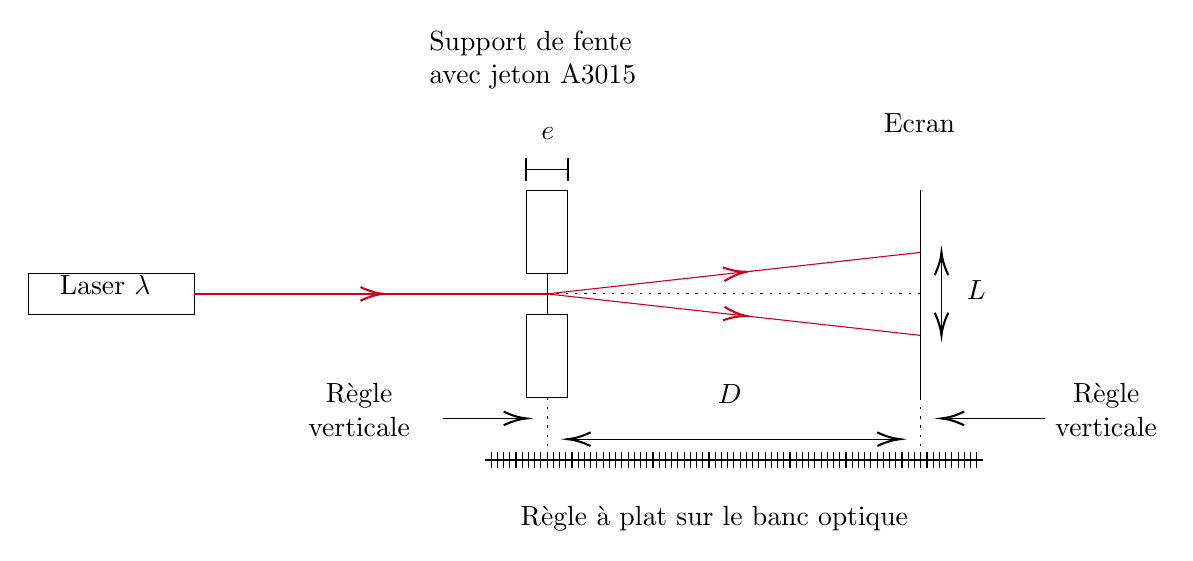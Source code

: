 
\begin{tikzpicture}[x=0.75pt,y=0.75pt,yscale=-1,xscale=1]
%uncomment if require: \path (0,300); %set diagram left start at 0, and has height of 300

%Flowchart: Process [id:dp6086218837893427] 
\draw   (60,140) -- (140,140) -- (140,160) -- (60,160) -- cycle ;
%Straight Lines [id:da38385449858597576] 
\draw [color={rgb, 255:red, 208; green, 2; blue, 27 }  ,draw opacity=1 ][line width=0.75]    (140,150) -- (310,150) ;
\draw [shift={(231,150)}, rotate = 180] [color={rgb, 255:red, 208; green, 2; blue, 27 }  ,draw opacity=1 ][line width=0.75]    (10.93,-3.29) .. controls (6.95,-1.4) and (3.31,-0.3) .. (0,0) .. controls (3.31,0.3) and (6.95,1.4) .. (10.93,3.29)   ;
%Straight Lines [id:da8505256469428157] 
\draw [color={rgb, 255:red, 208; green, 2; blue, 27 }  ,draw opacity=1 ]   (310,150) -- (490,130) ;
\draw [shift={(405.96,139.34)}, rotate = 173.66] [color={rgb, 255:red, 208; green, 2; blue, 27 }  ,draw opacity=1 ][line width=0.75]    (10.93,-3.29) .. controls (6.95,-1.4) and (3.31,-0.3) .. (0,0) .. controls (3.31,0.3) and (6.95,1.4) .. (10.93,3.29)   ;
%Straight Lines [id:da09375676890060713] 
\draw [color={rgb, 255:red, 208; green, 2; blue, 27 }  ,draw opacity=1 ]   (310,150) -- (490,170) ;
\draw [shift={(405.96,160.66)}, rotate = 186.34] [color={rgb, 255:red, 208; green, 2; blue, 27 }  ,draw opacity=1 ][line width=0.75]    (10.93,-3.29) .. controls (6.95,-1.4) and (3.31,-0.3) .. (0,0) .. controls (3.31,0.3) and (6.95,1.4) .. (10.93,3.29)   ;
%Straight Lines [id:da6004144363266697] 
\draw  [dash pattern={on 0.84pt off 2.51pt}]  (310,150) -- (490,150) ;
%Straight Lines [id:da19124540000034584] 
\draw    (490,100) -- (490,200) ;
%Straight Lines [id:da2398039016356004] 
\draw  [dash pattern={on 0.84pt off 2.51pt}]  (310,200) -- (310,230) ;
%Shape: Rectangle [id:dp37982021323713533] 
\draw   (300,100) -- (320,100) -- (320,140) -- (300,140) -- cycle ;
%Shape: Rectangle [id:dp9665691920024131] 
\draw   (300,160) -- (320,160) -- (320,200) -- (300,200) -- cycle ;
%Straight Lines [id:da33860911421706397] 
\draw    (310,140) -- (310,160) ;
%Straight Lines [id:da9593511627291105] 
\draw    (260,210) -- (298,210) ;
\draw [shift={(300,210)}, rotate = 180] [color={rgb, 255:red, 0; green, 0; blue, 0 }  ][line width=0.75]    (10.93,-3.29) .. controls (6.95,-1.4) and (3.31,-0.3) .. (0,0) .. controls (3.31,0.3) and (6.95,1.4) .. (10.93,3.29)   ;
%Straight Lines [id:da6509863973529162] 
\draw    (280,230) -- (520,230) (283,226) -- (283,234)(286,226) -- (286,234)(289,226) -- (289,234)(292,226) -- (292,234)(295,226) -- (295,234)(298,226) -- (298,234)(301,226) -- (301,234)(304,226) -- (304,234)(307,226) -- (307,234)(310,226) -- (310,234)(313,226) -- (313,234)(316,226) -- (316,234)(319,226) -- (319,234)(322,226) -- (322,234)(325,226) -- (325,234)(328,226) -- (328,234)(331,226) -- (331,234)(334,226) -- (334,234)(337,226) -- (337,234)(340,226) -- (340,234)(343,226) -- (343,234)(346,226) -- (346,234)(349,226) -- (349,234)(352,226) -- (352,234)(355,226) -- (355,234)(358,226) -- (358,234)(361,226) -- (361,234)(364,226) -- (364,234)(367,226) -- (367,234)(370,226) -- (370,234)(373,226) -- (373,234)(376,226) -- (376,234)(379,226) -- (379,234)(382,226) -- (382,234)(385,226) -- (385,234)(388,226) -- (388,234)(391,226) -- (391,234)(394,226) -- (394,234)(397,226) -- (397,234)(400,226) -- (400,234)(403,226) -- (403,234)(406,226) -- (406,234)(409,226) -- (409,234)(412,226) -- (412,234)(415,226) -- (415,234)(418,226) -- (418,234)(421,226) -- (421,234)(424,226) -- (424,234)(427,226) -- (427,234)(430,226) -- (430,234)(433,226) -- (433,234)(436,226) -- (436,234)(439,226) -- (439,234)(442,226) -- (442,234)(445,226) -- (445,234)(448,226) -- (448,234)(451,226) -- (451,234)(454,226) -- (454,234)(457,226) -- (457,234)(460,226) -- (460,234)(463,226) -- (463,234)(466,226) -- (466,234)(469,226) -- (469,234)(472,226) -- (472,234)(475,226) -- (475,234)(478,226) -- (478,234)(481,226) -- (481,234)(484,226) -- (484,234)(487,226) -- (487,234)(490,226) -- (490,234)(493,226) -- (493,234)(496,226) -- (496,234)(499,226) -- (499,234)(502,226) -- (502,234)(505,226) -- (505,234)(508,226) -- (508,234)(511,226) -- (511,234)(514,226) -- (514,234)(517,226) -- (517,234) ;
%Straight Lines [id:da49975530995593975] 
\draw  [dash pattern={on 0.84pt off 2.51pt}]  (490,200) -- (490,230) ;
%Straight Lines [id:da26109354701785903] 
\draw    (550,210) -- (502,210) ;
\draw [shift={(500,210)}, rotate = 360] [color={rgb, 255:red, 0; green, 0; blue, 0 }  ][line width=0.75]    (10.93,-3.29) .. controls (6.95,-1.4) and (3.31,-0.3) .. (0,0) .. controls (3.31,0.3) and (6.95,1.4) .. (10.93,3.29)   ;
%Straight Lines [id:da7931027821198187] 
\draw    (300,90) -- (320,90) ;
\draw [shift={(320,90)}, rotate = 180] [color={rgb, 255:red, 0; green, 0; blue, 0 }  ][line width=0.75]    (0,5.59) -- (0,-5.59)   ;
\draw [shift={(300,90)}, rotate = 180] [color={rgb, 255:red, 0; green, 0; blue, 0 }  ][line width=0.75]    (0,5.59) -- (0,-5.59)   ;
%Straight Lines [id:da5127007685927278] 
\draw    (322,220) -- (478,220) ;
\draw [shift={(480,220)}, rotate = 180] [color={rgb, 255:red, 0; green, 0; blue, 0 }  ][line width=0.75]    (10.93,-3.29) .. controls (6.95,-1.4) and (3.31,-0.3) .. (0,0) .. controls (3.31,0.3) and (6.95,1.4) .. (10.93,3.29)   ;
\draw [shift={(320,220)}, rotate = 0] [color={rgb, 255:red, 0; green, 0; blue, 0 }  ][line width=0.75]    (10.93,-3.29) .. controls (6.95,-1.4) and (3.31,-0.3) .. (0,0) .. controls (3.31,0.3) and (6.95,1.4) .. (10.93,3.29)   ;
%Straight Lines [id:da9902733058999353] 
\draw    (500,132) -- (500,168) ;
\draw [shift={(500,170)}, rotate = 270] [color={rgb, 255:red, 0; green, 0; blue, 0 }  ][line width=0.75]    (10.93,-3.29) .. controls (6.95,-1.4) and (3.31,-0.3) .. (0,0) .. controls (3.31,0.3) and (6.95,1.4) .. (10.93,3.29)   ;
\draw [shift={(500,130)}, rotate = 90] [color={rgb, 255:red, 0; green, 0; blue, 0 }  ][line width=0.75]    (10.93,-3.29) .. controls (6.95,-1.4) and (3.31,-0.3) .. (0,0) .. controls (3.31,0.3) and (6.95,1.4) .. (10.93,3.29)   ;

% Text Node
\draw (74,140) node [anchor=north west][inner sep=0.75pt]   [align=left] {Laser $\displaystyle \lambda $};
% Text Node
\draw (252,22) node [anchor=north west][inner sep=0.75pt]   [align=left] {Support de fente\\avec jeton A3015};
% Text Node
\draw (471,62) node [anchor=north west][inner sep=0.75pt]   [align=left] {Ecran};
% Text Node
\draw (191,192) node [anchor=north west][inner sep=0.75pt]   [align=left] {\begin{minipage}[lt]{40.7pt}\setlength\topsep{0pt}
\begin{center}
Règle\\verticale
\end{center}

\end{minipage}};
% Text Node
\draw (551,192) node [anchor=north west][inner sep=0.75pt]   [align=left] {\begin{minipage}[lt]{40.7pt}\setlength\topsep{0pt}
\begin{center}
Règle\\verticale
\end{center}

\end{minipage}};
% Text Node
\draw (296,251) node [anchor=north west][inner sep=0.75pt]   [align=left] {Règle à plat sur le banc optique};
% Text Node
\draw (306,68.4) node [anchor=north west][inner sep=0.75pt]    {$e$};
% Text Node
\draw (391,192.4) node [anchor=north west][inner sep=0.75pt]    {$D$};
% Text Node
\draw (511,142.4) node [anchor=north west][inner sep=0.75pt]    {$L$};


\end{tikzpicture}
